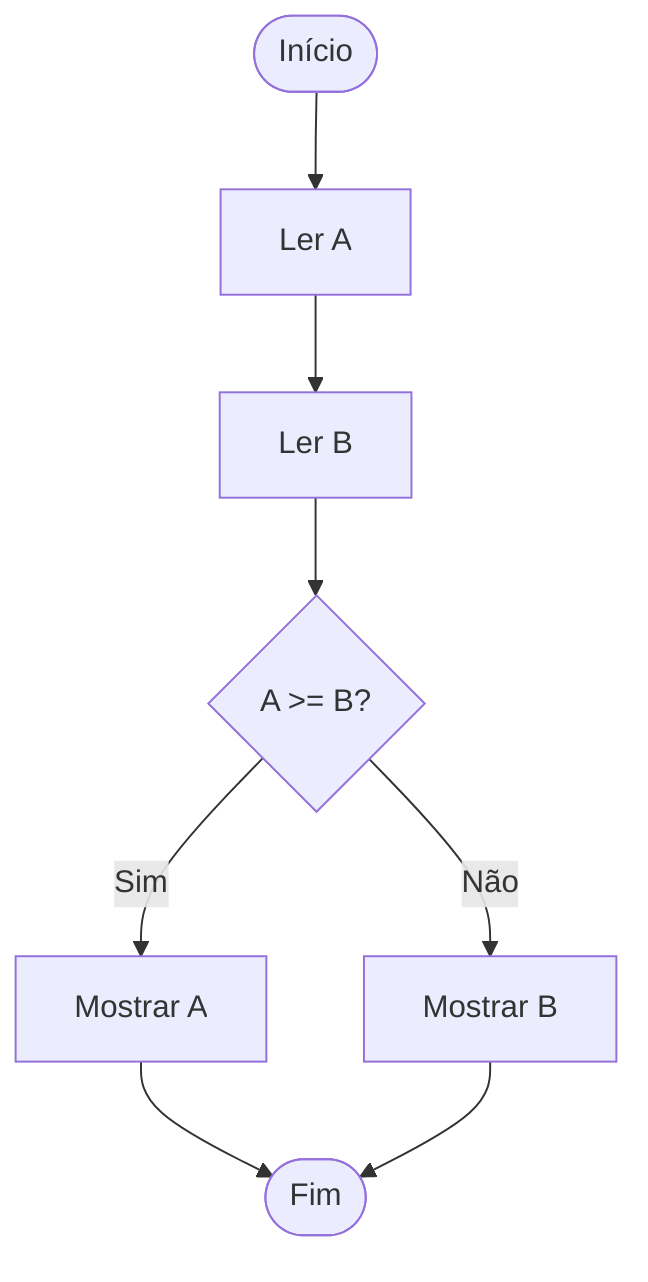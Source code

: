 flowchart TD
    A([Início]) --> B[Ler A]
    B --> C[Ler B]
    C --> E{A >= B?}
    E -- Sim --> F[Mostrar A]
    E -- Não --> G[Mostrar B]
    F --> H([Fim])
    G --> H([Fim])